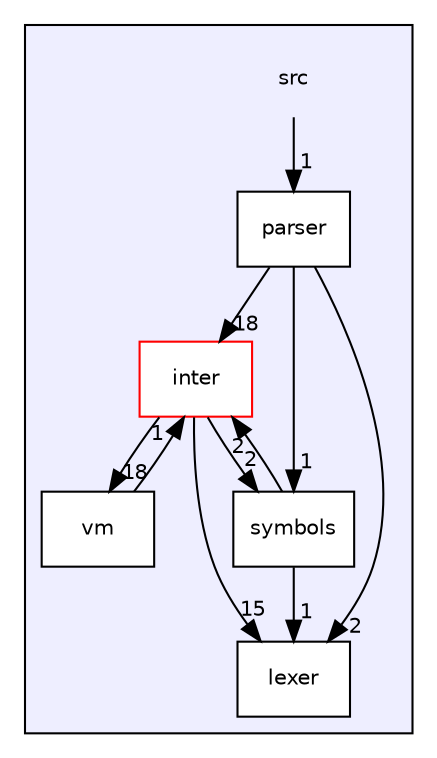 digraph "src" {
  compound=true
  node [ fontsize="10", fontname="Helvetica"];
  edge [ labelfontsize="10", labelfontname="Helvetica"];
  subgraph clusterdir_68267d1309a1af8e8297ef4c3efbcdba {
    graph [ bgcolor="#eeeeff", pencolor="black", label="" URL="dir_68267d1309a1af8e8297ef4c3efbcdba.html"];
    dir_68267d1309a1af8e8297ef4c3efbcdba [shape=plaintext label="src"];
    dir_2784c640fb918da2e498159a8a27910b [shape=box label="inter" color="red" fillcolor="white" style="filled" URL="dir_2784c640fb918da2e498159a8a27910b.html"];
    dir_e1aa690b4af0a0538ec65649b0390051 [shape=box label="lexer" color="black" fillcolor="white" style="filled" URL="dir_e1aa690b4af0a0538ec65649b0390051.html"];
    dir_6cd8491d143eb218b70983dbdb3c58bc [shape=box label="parser" color="black" fillcolor="white" style="filled" URL="dir_6cd8491d143eb218b70983dbdb3c58bc.html"];
    dir_cef51615834c82f258e5db725e9c36e8 [shape=box label="symbols" color="black" fillcolor="white" style="filled" URL="dir_cef51615834c82f258e5db725e9c36e8.html"];
    dir_f56a3a135a8a10a38ba6cf6e5eb74c45 [shape=box label="vm" color="black" fillcolor="white" style="filled" URL="dir_f56a3a135a8a10a38ba6cf6e5eb74c45.html"];
  }
  dir_68267d1309a1af8e8297ef4c3efbcdba->dir_6cd8491d143eb218b70983dbdb3c58bc [headlabel="1", labeldistance=1.5 headhref="dir_000000_000006.html"];
  dir_2784c640fb918da2e498159a8a27910b->dir_e1aa690b4af0a0538ec65649b0390051 [headlabel="15", labeldistance=1.5 headhref="dir_000001_000005.html"];
  dir_2784c640fb918da2e498159a8a27910b->dir_f56a3a135a8a10a38ba6cf6e5eb74c45 [headlabel="18", labeldistance=1.5 headhref="dir_000001_000008.html"];
  dir_2784c640fb918da2e498159a8a27910b->dir_cef51615834c82f258e5db725e9c36e8 [headlabel="2", labeldistance=1.5 headhref="dir_000001_000007.html"];
  dir_6cd8491d143eb218b70983dbdb3c58bc->dir_2784c640fb918da2e498159a8a27910b [headlabel="18", labeldistance=1.5 headhref="dir_000006_000001.html"];
  dir_6cd8491d143eb218b70983dbdb3c58bc->dir_e1aa690b4af0a0538ec65649b0390051 [headlabel="2", labeldistance=1.5 headhref="dir_000006_000005.html"];
  dir_6cd8491d143eb218b70983dbdb3c58bc->dir_cef51615834c82f258e5db725e9c36e8 [headlabel="1", labeldistance=1.5 headhref="dir_000006_000007.html"];
  dir_f56a3a135a8a10a38ba6cf6e5eb74c45->dir_2784c640fb918da2e498159a8a27910b [headlabel="1", labeldistance=1.5 headhref="dir_000008_000001.html"];
  dir_cef51615834c82f258e5db725e9c36e8->dir_2784c640fb918da2e498159a8a27910b [headlabel="2", labeldistance=1.5 headhref="dir_000007_000001.html"];
  dir_cef51615834c82f258e5db725e9c36e8->dir_e1aa690b4af0a0538ec65649b0390051 [headlabel="1", labeldistance=1.5 headhref="dir_000007_000005.html"];
}
